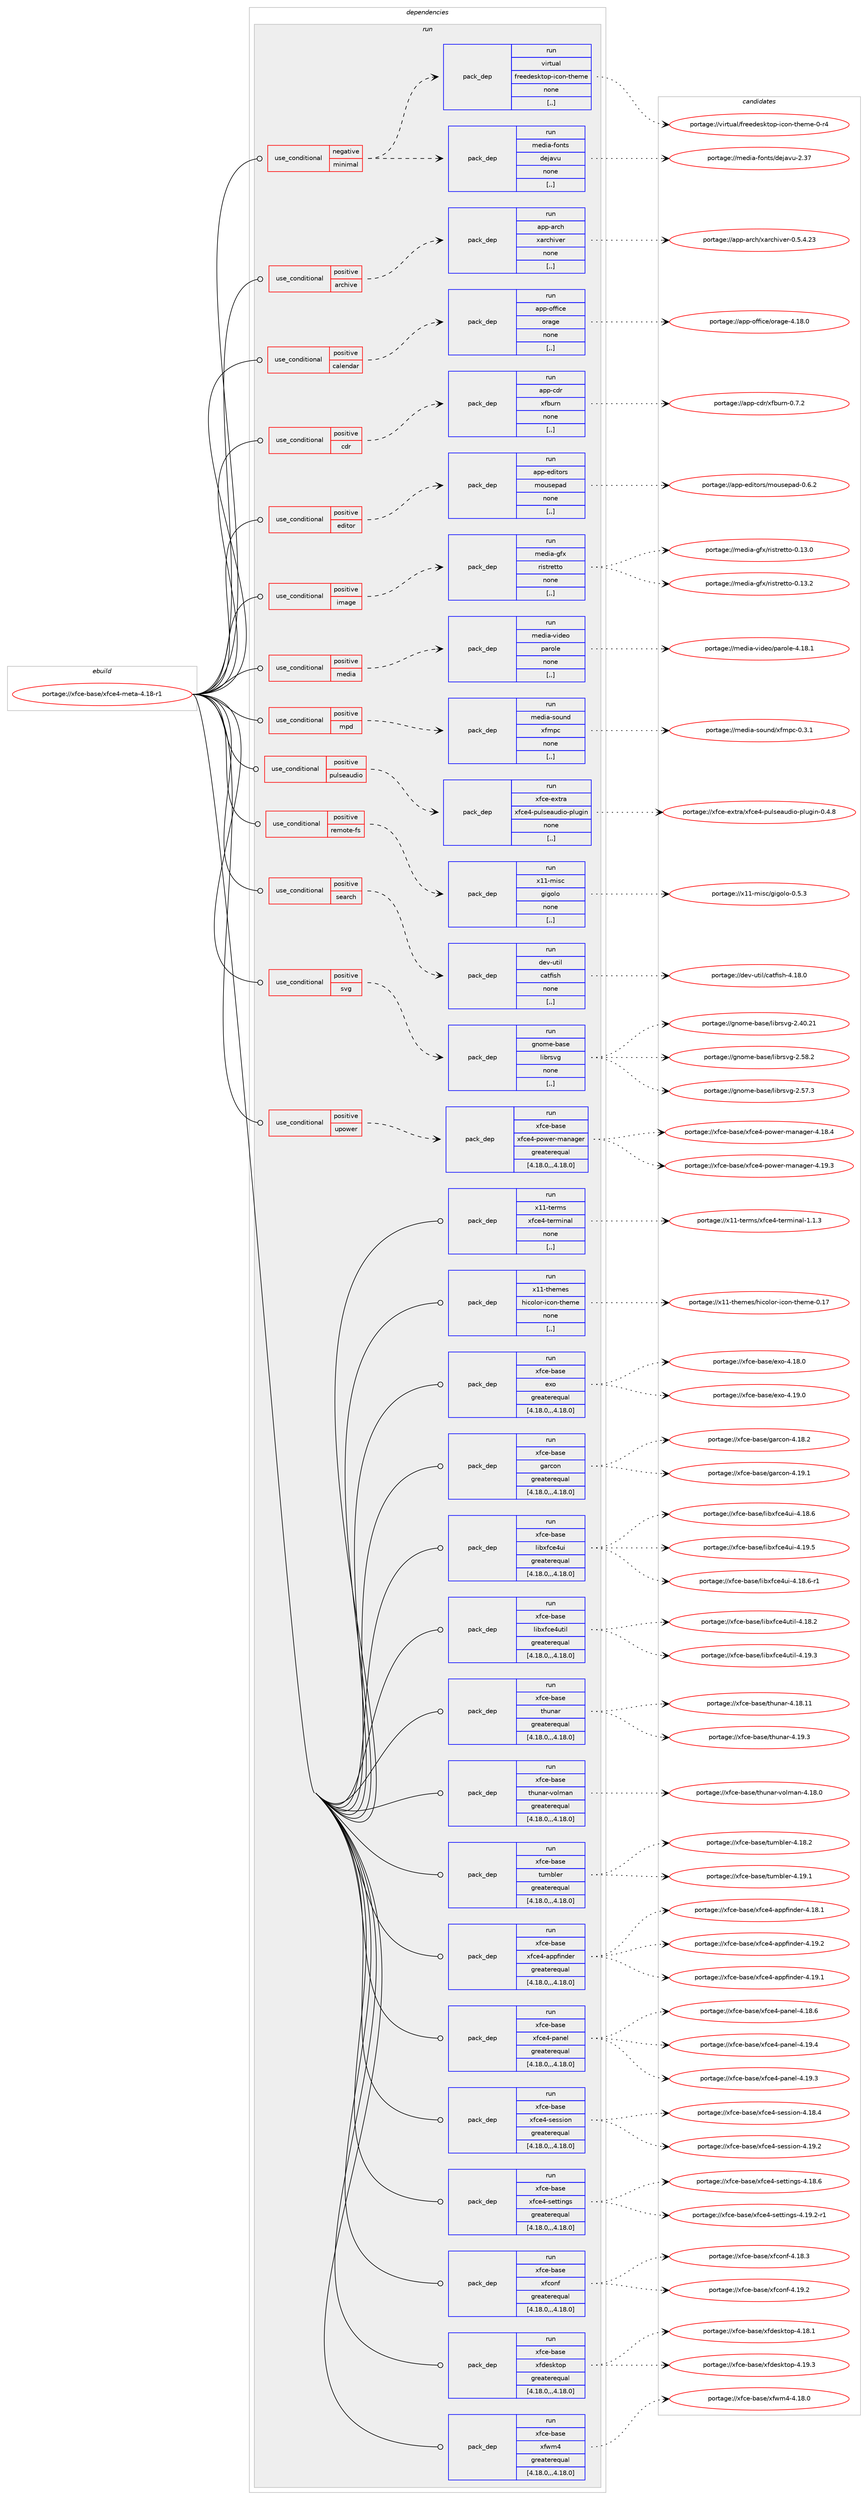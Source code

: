 digraph prolog {

# *************
# Graph options
# *************

newrank=true;
concentrate=true;
compound=true;
graph [rankdir=LR,fontname=Helvetica,fontsize=10,ranksep=1.5];#, ranksep=2.5, nodesep=0.2];
edge  [arrowhead=vee];
node  [fontname=Helvetica,fontsize=10];

# **********
# The ebuild
# **********

subgraph cluster_leftcol {
color=gray;
label=<<i>ebuild</i>>;
id [label="portage://xfce-base/xfce4-meta-4.18-r1", color=red, width=4, href="../xfce-base/xfce4-meta-4.18-r1.svg"];
}

# ****************
# The dependencies
# ****************

subgraph cluster_midcol {
color=gray;
label=<<i>dependencies</i>>;
subgraph cluster_compile {
fillcolor="#eeeeee";
style=filled;
label=<<i>compile</i>>;
}
subgraph cluster_compileandrun {
fillcolor="#eeeeee";
style=filled;
label=<<i>compile and run</i>>;
}
subgraph cluster_run {
fillcolor="#eeeeee";
style=filled;
label=<<i>run</i>>;
subgraph cond13000 {
dependency38056 [label=<<TABLE BORDER="0" CELLBORDER="1" CELLSPACING="0" CELLPADDING="4"><TR><TD ROWSPAN="3" CELLPADDING="10">use_conditional</TD></TR><TR><TD>negative</TD></TR><TR><TD>minimal</TD></TR></TABLE>>, shape=none, color=red];
subgraph pack24757 {
dependency38057 [label=<<TABLE BORDER="0" CELLBORDER="1" CELLSPACING="0" CELLPADDING="4" WIDTH="220"><TR><TD ROWSPAN="6" CELLPADDING="30">pack_dep</TD></TR><TR><TD WIDTH="110">run</TD></TR><TR><TD>media-fonts</TD></TR><TR><TD>dejavu</TD></TR><TR><TD>none</TD></TR><TR><TD>[,,]</TD></TR></TABLE>>, shape=none, color=blue];
}
dependency38056:e -> dependency38057:w [weight=20,style="dashed",arrowhead="vee"];
subgraph pack24758 {
dependency38058 [label=<<TABLE BORDER="0" CELLBORDER="1" CELLSPACING="0" CELLPADDING="4" WIDTH="220"><TR><TD ROWSPAN="6" CELLPADDING="30">pack_dep</TD></TR><TR><TD WIDTH="110">run</TD></TR><TR><TD>virtual</TD></TR><TR><TD>freedesktop-icon-theme</TD></TR><TR><TD>none</TD></TR><TR><TD>[,,]</TD></TR></TABLE>>, shape=none, color=blue];
}
dependency38056:e -> dependency38058:w [weight=20,style="dashed",arrowhead="vee"];
}
id:e -> dependency38056:w [weight=20,style="solid",arrowhead="odot"];
subgraph cond13001 {
dependency38059 [label=<<TABLE BORDER="0" CELLBORDER="1" CELLSPACING="0" CELLPADDING="4"><TR><TD ROWSPAN="3" CELLPADDING="10">use_conditional</TD></TR><TR><TD>positive</TD></TR><TR><TD>archive</TD></TR></TABLE>>, shape=none, color=red];
subgraph pack24759 {
dependency38060 [label=<<TABLE BORDER="0" CELLBORDER="1" CELLSPACING="0" CELLPADDING="4" WIDTH="220"><TR><TD ROWSPAN="6" CELLPADDING="30">pack_dep</TD></TR><TR><TD WIDTH="110">run</TD></TR><TR><TD>app-arch</TD></TR><TR><TD>xarchiver</TD></TR><TR><TD>none</TD></TR><TR><TD>[,,]</TD></TR></TABLE>>, shape=none, color=blue];
}
dependency38059:e -> dependency38060:w [weight=20,style="dashed",arrowhead="vee"];
}
id:e -> dependency38059:w [weight=20,style="solid",arrowhead="odot"];
subgraph cond13002 {
dependency38061 [label=<<TABLE BORDER="0" CELLBORDER="1" CELLSPACING="0" CELLPADDING="4"><TR><TD ROWSPAN="3" CELLPADDING="10">use_conditional</TD></TR><TR><TD>positive</TD></TR><TR><TD>calendar</TD></TR></TABLE>>, shape=none, color=red];
subgraph pack24760 {
dependency38062 [label=<<TABLE BORDER="0" CELLBORDER="1" CELLSPACING="0" CELLPADDING="4" WIDTH="220"><TR><TD ROWSPAN="6" CELLPADDING="30">pack_dep</TD></TR><TR><TD WIDTH="110">run</TD></TR><TR><TD>app-office</TD></TR><TR><TD>orage</TD></TR><TR><TD>none</TD></TR><TR><TD>[,,]</TD></TR></TABLE>>, shape=none, color=blue];
}
dependency38061:e -> dependency38062:w [weight=20,style="dashed",arrowhead="vee"];
}
id:e -> dependency38061:w [weight=20,style="solid",arrowhead="odot"];
subgraph cond13003 {
dependency38063 [label=<<TABLE BORDER="0" CELLBORDER="1" CELLSPACING="0" CELLPADDING="4"><TR><TD ROWSPAN="3" CELLPADDING="10">use_conditional</TD></TR><TR><TD>positive</TD></TR><TR><TD>cdr</TD></TR></TABLE>>, shape=none, color=red];
subgraph pack24761 {
dependency38064 [label=<<TABLE BORDER="0" CELLBORDER="1" CELLSPACING="0" CELLPADDING="4" WIDTH="220"><TR><TD ROWSPAN="6" CELLPADDING="30">pack_dep</TD></TR><TR><TD WIDTH="110">run</TD></TR><TR><TD>app-cdr</TD></TR><TR><TD>xfburn</TD></TR><TR><TD>none</TD></TR><TR><TD>[,,]</TD></TR></TABLE>>, shape=none, color=blue];
}
dependency38063:e -> dependency38064:w [weight=20,style="dashed",arrowhead="vee"];
}
id:e -> dependency38063:w [weight=20,style="solid",arrowhead="odot"];
subgraph cond13004 {
dependency38065 [label=<<TABLE BORDER="0" CELLBORDER="1" CELLSPACING="0" CELLPADDING="4"><TR><TD ROWSPAN="3" CELLPADDING="10">use_conditional</TD></TR><TR><TD>positive</TD></TR><TR><TD>editor</TD></TR></TABLE>>, shape=none, color=red];
subgraph pack24762 {
dependency38066 [label=<<TABLE BORDER="0" CELLBORDER="1" CELLSPACING="0" CELLPADDING="4" WIDTH="220"><TR><TD ROWSPAN="6" CELLPADDING="30">pack_dep</TD></TR><TR><TD WIDTH="110">run</TD></TR><TR><TD>app-editors</TD></TR><TR><TD>mousepad</TD></TR><TR><TD>none</TD></TR><TR><TD>[,,]</TD></TR></TABLE>>, shape=none, color=blue];
}
dependency38065:e -> dependency38066:w [weight=20,style="dashed",arrowhead="vee"];
}
id:e -> dependency38065:w [weight=20,style="solid",arrowhead="odot"];
subgraph cond13005 {
dependency38067 [label=<<TABLE BORDER="0" CELLBORDER="1" CELLSPACING="0" CELLPADDING="4"><TR><TD ROWSPAN="3" CELLPADDING="10">use_conditional</TD></TR><TR><TD>positive</TD></TR><TR><TD>image</TD></TR></TABLE>>, shape=none, color=red];
subgraph pack24763 {
dependency38068 [label=<<TABLE BORDER="0" CELLBORDER="1" CELLSPACING="0" CELLPADDING="4" WIDTH="220"><TR><TD ROWSPAN="6" CELLPADDING="30">pack_dep</TD></TR><TR><TD WIDTH="110">run</TD></TR><TR><TD>media-gfx</TD></TR><TR><TD>ristretto</TD></TR><TR><TD>none</TD></TR><TR><TD>[,,]</TD></TR></TABLE>>, shape=none, color=blue];
}
dependency38067:e -> dependency38068:w [weight=20,style="dashed",arrowhead="vee"];
}
id:e -> dependency38067:w [weight=20,style="solid",arrowhead="odot"];
subgraph cond13006 {
dependency38069 [label=<<TABLE BORDER="0" CELLBORDER="1" CELLSPACING="0" CELLPADDING="4"><TR><TD ROWSPAN="3" CELLPADDING="10">use_conditional</TD></TR><TR><TD>positive</TD></TR><TR><TD>media</TD></TR></TABLE>>, shape=none, color=red];
subgraph pack24764 {
dependency38070 [label=<<TABLE BORDER="0" CELLBORDER="1" CELLSPACING="0" CELLPADDING="4" WIDTH="220"><TR><TD ROWSPAN="6" CELLPADDING="30">pack_dep</TD></TR><TR><TD WIDTH="110">run</TD></TR><TR><TD>media-video</TD></TR><TR><TD>parole</TD></TR><TR><TD>none</TD></TR><TR><TD>[,,]</TD></TR></TABLE>>, shape=none, color=blue];
}
dependency38069:e -> dependency38070:w [weight=20,style="dashed",arrowhead="vee"];
}
id:e -> dependency38069:w [weight=20,style="solid",arrowhead="odot"];
subgraph cond13007 {
dependency38071 [label=<<TABLE BORDER="0" CELLBORDER="1" CELLSPACING="0" CELLPADDING="4"><TR><TD ROWSPAN="3" CELLPADDING="10">use_conditional</TD></TR><TR><TD>positive</TD></TR><TR><TD>mpd</TD></TR></TABLE>>, shape=none, color=red];
subgraph pack24765 {
dependency38072 [label=<<TABLE BORDER="0" CELLBORDER="1" CELLSPACING="0" CELLPADDING="4" WIDTH="220"><TR><TD ROWSPAN="6" CELLPADDING="30">pack_dep</TD></TR><TR><TD WIDTH="110">run</TD></TR><TR><TD>media-sound</TD></TR><TR><TD>xfmpc</TD></TR><TR><TD>none</TD></TR><TR><TD>[,,]</TD></TR></TABLE>>, shape=none, color=blue];
}
dependency38071:e -> dependency38072:w [weight=20,style="dashed",arrowhead="vee"];
}
id:e -> dependency38071:w [weight=20,style="solid",arrowhead="odot"];
subgraph cond13008 {
dependency38073 [label=<<TABLE BORDER="0" CELLBORDER="1" CELLSPACING="0" CELLPADDING="4"><TR><TD ROWSPAN="3" CELLPADDING="10">use_conditional</TD></TR><TR><TD>positive</TD></TR><TR><TD>pulseaudio</TD></TR></TABLE>>, shape=none, color=red];
subgraph pack24766 {
dependency38074 [label=<<TABLE BORDER="0" CELLBORDER="1" CELLSPACING="0" CELLPADDING="4" WIDTH="220"><TR><TD ROWSPAN="6" CELLPADDING="30">pack_dep</TD></TR><TR><TD WIDTH="110">run</TD></TR><TR><TD>xfce-extra</TD></TR><TR><TD>xfce4-pulseaudio-plugin</TD></TR><TR><TD>none</TD></TR><TR><TD>[,,]</TD></TR></TABLE>>, shape=none, color=blue];
}
dependency38073:e -> dependency38074:w [weight=20,style="dashed",arrowhead="vee"];
}
id:e -> dependency38073:w [weight=20,style="solid",arrowhead="odot"];
subgraph cond13009 {
dependency38075 [label=<<TABLE BORDER="0" CELLBORDER="1" CELLSPACING="0" CELLPADDING="4"><TR><TD ROWSPAN="3" CELLPADDING="10">use_conditional</TD></TR><TR><TD>positive</TD></TR><TR><TD>remote-fs</TD></TR></TABLE>>, shape=none, color=red];
subgraph pack24767 {
dependency38076 [label=<<TABLE BORDER="0" CELLBORDER="1" CELLSPACING="0" CELLPADDING="4" WIDTH="220"><TR><TD ROWSPAN="6" CELLPADDING="30">pack_dep</TD></TR><TR><TD WIDTH="110">run</TD></TR><TR><TD>x11-misc</TD></TR><TR><TD>gigolo</TD></TR><TR><TD>none</TD></TR><TR><TD>[,,]</TD></TR></TABLE>>, shape=none, color=blue];
}
dependency38075:e -> dependency38076:w [weight=20,style="dashed",arrowhead="vee"];
}
id:e -> dependency38075:w [weight=20,style="solid",arrowhead="odot"];
subgraph cond13010 {
dependency38077 [label=<<TABLE BORDER="0" CELLBORDER="1" CELLSPACING="0" CELLPADDING="4"><TR><TD ROWSPAN="3" CELLPADDING="10">use_conditional</TD></TR><TR><TD>positive</TD></TR><TR><TD>search</TD></TR></TABLE>>, shape=none, color=red];
subgraph pack24768 {
dependency38078 [label=<<TABLE BORDER="0" CELLBORDER="1" CELLSPACING="0" CELLPADDING="4" WIDTH="220"><TR><TD ROWSPAN="6" CELLPADDING="30">pack_dep</TD></TR><TR><TD WIDTH="110">run</TD></TR><TR><TD>dev-util</TD></TR><TR><TD>catfish</TD></TR><TR><TD>none</TD></TR><TR><TD>[,,]</TD></TR></TABLE>>, shape=none, color=blue];
}
dependency38077:e -> dependency38078:w [weight=20,style="dashed",arrowhead="vee"];
}
id:e -> dependency38077:w [weight=20,style="solid",arrowhead="odot"];
subgraph cond13011 {
dependency38079 [label=<<TABLE BORDER="0" CELLBORDER="1" CELLSPACING="0" CELLPADDING="4"><TR><TD ROWSPAN="3" CELLPADDING="10">use_conditional</TD></TR><TR><TD>positive</TD></TR><TR><TD>svg</TD></TR></TABLE>>, shape=none, color=red];
subgraph pack24769 {
dependency38080 [label=<<TABLE BORDER="0" CELLBORDER="1" CELLSPACING="0" CELLPADDING="4" WIDTH="220"><TR><TD ROWSPAN="6" CELLPADDING="30">pack_dep</TD></TR><TR><TD WIDTH="110">run</TD></TR><TR><TD>gnome-base</TD></TR><TR><TD>librsvg</TD></TR><TR><TD>none</TD></TR><TR><TD>[,,]</TD></TR></TABLE>>, shape=none, color=blue];
}
dependency38079:e -> dependency38080:w [weight=20,style="dashed",arrowhead="vee"];
}
id:e -> dependency38079:w [weight=20,style="solid",arrowhead="odot"];
subgraph cond13012 {
dependency38081 [label=<<TABLE BORDER="0" CELLBORDER="1" CELLSPACING="0" CELLPADDING="4"><TR><TD ROWSPAN="3" CELLPADDING="10">use_conditional</TD></TR><TR><TD>positive</TD></TR><TR><TD>upower</TD></TR></TABLE>>, shape=none, color=red];
subgraph pack24770 {
dependency38082 [label=<<TABLE BORDER="0" CELLBORDER="1" CELLSPACING="0" CELLPADDING="4" WIDTH="220"><TR><TD ROWSPAN="6" CELLPADDING="30">pack_dep</TD></TR><TR><TD WIDTH="110">run</TD></TR><TR><TD>xfce-base</TD></TR><TR><TD>xfce4-power-manager</TD></TR><TR><TD>greaterequal</TD></TR><TR><TD>[4.18.0,,,4.18.0]</TD></TR></TABLE>>, shape=none, color=blue];
}
dependency38081:e -> dependency38082:w [weight=20,style="dashed",arrowhead="vee"];
}
id:e -> dependency38081:w [weight=20,style="solid",arrowhead="odot"];
subgraph pack24771 {
dependency38083 [label=<<TABLE BORDER="0" CELLBORDER="1" CELLSPACING="0" CELLPADDING="4" WIDTH="220"><TR><TD ROWSPAN="6" CELLPADDING="30">pack_dep</TD></TR><TR><TD WIDTH="110">run</TD></TR><TR><TD>x11-terms</TD></TR><TR><TD>xfce4-terminal</TD></TR><TR><TD>none</TD></TR><TR><TD>[,,]</TD></TR></TABLE>>, shape=none, color=blue];
}
id:e -> dependency38083:w [weight=20,style="solid",arrowhead="odot"];
subgraph pack24772 {
dependency38084 [label=<<TABLE BORDER="0" CELLBORDER="1" CELLSPACING="0" CELLPADDING="4" WIDTH="220"><TR><TD ROWSPAN="6" CELLPADDING="30">pack_dep</TD></TR><TR><TD WIDTH="110">run</TD></TR><TR><TD>x11-themes</TD></TR><TR><TD>hicolor-icon-theme</TD></TR><TR><TD>none</TD></TR><TR><TD>[,,]</TD></TR></TABLE>>, shape=none, color=blue];
}
id:e -> dependency38084:w [weight=20,style="solid",arrowhead="odot"];
subgraph pack24773 {
dependency38085 [label=<<TABLE BORDER="0" CELLBORDER="1" CELLSPACING="0" CELLPADDING="4" WIDTH="220"><TR><TD ROWSPAN="6" CELLPADDING="30">pack_dep</TD></TR><TR><TD WIDTH="110">run</TD></TR><TR><TD>xfce-base</TD></TR><TR><TD>exo</TD></TR><TR><TD>greaterequal</TD></TR><TR><TD>[4.18.0,,,4.18.0]</TD></TR></TABLE>>, shape=none, color=blue];
}
id:e -> dependency38085:w [weight=20,style="solid",arrowhead="odot"];
subgraph pack24774 {
dependency38086 [label=<<TABLE BORDER="0" CELLBORDER="1" CELLSPACING="0" CELLPADDING="4" WIDTH="220"><TR><TD ROWSPAN="6" CELLPADDING="30">pack_dep</TD></TR><TR><TD WIDTH="110">run</TD></TR><TR><TD>xfce-base</TD></TR><TR><TD>garcon</TD></TR><TR><TD>greaterequal</TD></TR><TR><TD>[4.18.0,,,4.18.0]</TD></TR></TABLE>>, shape=none, color=blue];
}
id:e -> dependency38086:w [weight=20,style="solid",arrowhead="odot"];
subgraph pack24775 {
dependency38087 [label=<<TABLE BORDER="0" CELLBORDER="1" CELLSPACING="0" CELLPADDING="4" WIDTH="220"><TR><TD ROWSPAN="6" CELLPADDING="30">pack_dep</TD></TR><TR><TD WIDTH="110">run</TD></TR><TR><TD>xfce-base</TD></TR><TR><TD>libxfce4ui</TD></TR><TR><TD>greaterequal</TD></TR><TR><TD>[4.18.0,,,4.18.0]</TD></TR></TABLE>>, shape=none, color=blue];
}
id:e -> dependency38087:w [weight=20,style="solid",arrowhead="odot"];
subgraph pack24776 {
dependency38088 [label=<<TABLE BORDER="0" CELLBORDER="1" CELLSPACING="0" CELLPADDING="4" WIDTH="220"><TR><TD ROWSPAN="6" CELLPADDING="30">pack_dep</TD></TR><TR><TD WIDTH="110">run</TD></TR><TR><TD>xfce-base</TD></TR><TR><TD>libxfce4util</TD></TR><TR><TD>greaterequal</TD></TR><TR><TD>[4.18.0,,,4.18.0]</TD></TR></TABLE>>, shape=none, color=blue];
}
id:e -> dependency38088:w [weight=20,style="solid",arrowhead="odot"];
subgraph pack24777 {
dependency38089 [label=<<TABLE BORDER="0" CELLBORDER="1" CELLSPACING="0" CELLPADDING="4" WIDTH="220"><TR><TD ROWSPAN="6" CELLPADDING="30">pack_dep</TD></TR><TR><TD WIDTH="110">run</TD></TR><TR><TD>xfce-base</TD></TR><TR><TD>thunar</TD></TR><TR><TD>greaterequal</TD></TR><TR><TD>[4.18.0,,,4.18.0]</TD></TR></TABLE>>, shape=none, color=blue];
}
id:e -> dependency38089:w [weight=20,style="solid",arrowhead="odot"];
subgraph pack24778 {
dependency38090 [label=<<TABLE BORDER="0" CELLBORDER="1" CELLSPACING="0" CELLPADDING="4" WIDTH="220"><TR><TD ROWSPAN="6" CELLPADDING="30">pack_dep</TD></TR><TR><TD WIDTH="110">run</TD></TR><TR><TD>xfce-base</TD></TR><TR><TD>thunar-volman</TD></TR><TR><TD>greaterequal</TD></TR><TR><TD>[4.18.0,,,4.18.0]</TD></TR></TABLE>>, shape=none, color=blue];
}
id:e -> dependency38090:w [weight=20,style="solid",arrowhead="odot"];
subgraph pack24779 {
dependency38091 [label=<<TABLE BORDER="0" CELLBORDER="1" CELLSPACING="0" CELLPADDING="4" WIDTH="220"><TR><TD ROWSPAN="6" CELLPADDING="30">pack_dep</TD></TR><TR><TD WIDTH="110">run</TD></TR><TR><TD>xfce-base</TD></TR><TR><TD>tumbler</TD></TR><TR><TD>greaterequal</TD></TR><TR><TD>[4.18.0,,,4.18.0]</TD></TR></TABLE>>, shape=none, color=blue];
}
id:e -> dependency38091:w [weight=20,style="solid",arrowhead="odot"];
subgraph pack24780 {
dependency38092 [label=<<TABLE BORDER="0" CELLBORDER="1" CELLSPACING="0" CELLPADDING="4" WIDTH="220"><TR><TD ROWSPAN="6" CELLPADDING="30">pack_dep</TD></TR><TR><TD WIDTH="110">run</TD></TR><TR><TD>xfce-base</TD></TR><TR><TD>xfce4-appfinder</TD></TR><TR><TD>greaterequal</TD></TR><TR><TD>[4.18.0,,,4.18.0]</TD></TR></TABLE>>, shape=none, color=blue];
}
id:e -> dependency38092:w [weight=20,style="solid",arrowhead="odot"];
subgraph pack24781 {
dependency38093 [label=<<TABLE BORDER="0" CELLBORDER="1" CELLSPACING="0" CELLPADDING="4" WIDTH="220"><TR><TD ROWSPAN="6" CELLPADDING="30">pack_dep</TD></TR><TR><TD WIDTH="110">run</TD></TR><TR><TD>xfce-base</TD></TR><TR><TD>xfce4-panel</TD></TR><TR><TD>greaterequal</TD></TR><TR><TD>[4.18.0,,,4.18.0]</TD></TR></TABLE>>, shape=none, color=blue];
}
id:e -> dependency38093:w [weight=20,style="solid",arrowhead="odot"];
subgraph pack24782 {
dependency38094 [label=<<TABLE BORDER="0" CELLBORDER="1" CELLSPACING="0" CELLPADDING="4" WIDTH="220"><TR><TD ROWSPAN="6" CELLPADDING="30">pack_dep</TD></TR><TR><TD WIDTH="110">run</TD></TR><TR><TD>xfce-base</TD></TR><TR><TD>xfce4-session</TD></TR><TR><TD>greaterequal</TD></TR><TR><TD>[4.18.0,,,4.18.0]</TD></TR></TABLE>>, shape=none, color=blue];
}
id:e -> dependency38094:w [weight=20,style="solid",arrowhead="odot"];
subgraph pack24783 {
dependency38095 [label=<<TABLE BORDER="0" CELLBORDER="1" CELLSPACING="0" CELLPADDING="4" WIDTH="220"><TR><TD ROWSPAN="6" CELLPADDING="30">pack_dep</TD></TR><TR><TD WIDTH="110">run</TD></TR><TR><TD>xfce-base</TD></TR><TR><TD>xfce4-settings</TD></TR><TR><TD>greaterequal</TD></TR><TR><TD>[4.18.0,,,4.18.0]</TD></TR></TABLE>>, shape=none, color=blue];
}
id:e -> dependency38095:w [weight=20,style="solid",arrowhead="odot"];
subgraph pack24784 {
dependency38096 [label=<<TABLE BORDER="0" CELLBORDER="1" CELLSPACING="0" CELLPADDING="4" WIDTH="220"><TR><TD ROWSPAN="6" CELLPADDING="30">pack_dep</TD></TR><TR><TD WIDTH="110">run</TD></TR><TR><TD>xfce-base</TD></TR><TR><TD>xfconf</TD></TR><TR><TD>greaterequal</TD></TR><TR><TD>[4.18.0,,,4.18.0]</TD></TR></TABLE>>, shape=none, color=blue];
}
id:e -> dependency38096:w [weight=20,style="solid",arrowhead="odot"];
subgraph pack24785 {
dependency38097 [label=<<TABLE BORDER="0" CELLBORDER="1" CELLSPACING="0" CELLPADDING="4" WIDTH="220"><TR><TD ROWSPAN="6" CELLPADDING="30">pack_dep</TD></TR><TR><TD WIDTH="110">run</TD></TR><TR><TD>xfce-base</TD></TR><TR><TD>xfdesktop</TD></TR><TR><TD>greaterequal</TD></TR><TR><TD>[4.18.0,,,4.18.0]</TD></TR></TABLE>>, shape=none, color=blue];
}
id:e -> dependency38097:w [weight=20,style="solid",arrowhead="odot"];
subgraph pack24786 {
dependency38098 [label=<<TABLE BORDER="0" CELLBORDER="1" CELLSPACING="0" CELLPADDING="4" WIDTH="220"><TR><TD ROWSPAN="6" CELLPADDING="30">pack_dep</TD></TR><TR><TD WIDTH="110">run</TD></TR><TR><TD>xfce-base</TD></TR><TR><TD>xfwm4</TD></TR><TR><TD>greaterequal</TD></TR><TR><TD>[4.18.0,,,4.18.0]</TD></TR></TABLE>>, shape=none, color=blue];
}
id:e -> dependency38098:w [weight=20,style="solid",arrowhead="odot"];
}
}

# **************
# The candidates
# **************

subgraph cluster_choices {
rank=same;
color=gray;
label=<<i>candidates</i>>;

subgraph choice24757 {
color=black;
nodesep=1;
choice109101100105974510211111011611547100101106971181174550465155 [label="portage://media-fonts/dejavu-2.37", color=red, width=4,href="../media-fonts/dejavu-2.37.svg"];
dependency38057:e -> choice109101100105974510211111011611547100101106971181174550465155:w [style=dotted,weight="100"];
}
subgraph choice24758 {
color=black;
nodesep=1;
choice118105114116117971084710211410110110010111510711611111245105991111104511610410110910145484511452 [label="portage://virtual/freedesktop-icon-theme-0-r4", color=red, width=4,href="../virtual/freedesktop-icon-theme-0-r4.svg"];
dependency38058:e -> choice118105114116117971084710211410110110010111510711611111245105991111104511610410110910145484511452:w [style=dotted,weight="100"];
}
subgraph choice24759 {
color=black;
nodesep=1;
choice97112112459711499104471209711499104105118101114454846534652465051 [label="portage://app-arch/xarchiver-0.5.4.23", color=red, width=4,href="../app-arch/xarchiver-0.5.4.23.svg"];
dependency38060:e -> choice97112112459711499104471209711499104105118101114454846534652465051:w [style=dotted,weight="100"];
}
subgraph choice24760 {
color=black;
nodesep=1;
choice971121124511110210210599101471111149710310145524649564648 [label="portage://app-office/orage-4.18.0", color=red, width=4,href="../app-office/orage-4.18.0.svg"];
dependency38062:e -> choice971121124511110210210599101471111149710310145524649564648:w [style=dotted,weight="100"];
}
subgraph choice24761 {
color=black;
nodesep=1;
choice9711211245991001144712010298117114110454846554650 [label="portage://app-cdr/xfburn-0.7.2", color=red, width=4,href="../app-cdr/xfburn-0.7.2.svg"];
dependency38064:e -> choice9711211245991001144712010298117114110454846554650:w [style=dotted,weight="100"];
}
subgraph choice24762 {
color=black;
nodesep=1;
choice97112112451011001051161111141154710911111711510111297100454846544650 [label="portage://app-editors/mousepad-0.6.2", color=red, width=4,href="../app-editors/mousepad-0.6.2.svg"];
dependency38066:e -> choice97112112451011001051161111141154710911111711510111297100454846544650:w [style=dotted,weight="100"];
}
subgraph choice24763 {
color=black;
nodesep=1;
choice10910110010597451031021204711410511511611410111611611145484649514650 [label="portage://media-gfx/ristretto-0.13.2", color=red, width=4,href="../media-gfx/ristretto-0.13.2.svg"];
choice10910110010597451031021204711410511511611410111611611145484649514648 [label="portage://media-gfx/ristretto-0.13.0", color=red, width=4,href="../media-gfx/ristretto-0.13.0.svg"];
dependency38068:e -> choice10910110010597451031021204711410511511611410111611611145484649514650:w [style=dotted,weight="100"];
dependency38068:e -> choice10910110010597451031021204711410511511611410111611611145484649514648:w [style=dotted,weight="100"];
}
subgraph choice24764 {
color=black;
nodesep=1;
choice1091011001059745118105100101111471129711411110810145524649564649 [label="portage://media-video/parole-4.18.1", color=red, width=4,href="../media-video/parole-4.18.1.svg"];
dependency38070:e -> choice1091011001059745118105100101111471129711411110810145524649564649:w [style=dotted,weight="100"];
}
subgraph choice24765 {
color=black;
nodesep=1;
choice10910110010597451151111171101004712010210911299454846514649 [label="portage://media-sound/xfmpc-0.3.1", color=red, width=4,href="../media-sound/xfmpc-0.3.1.svg"];
dependency38072:e -> choice10910110010597451151111171101004712010210911299454846514649:w [style=dotted,weight="100"];
}
subgraph choice24766 {
color=black;
nodesep=1;
choice120102991014510112011611497471201029910152451121171081151019711710010511145112108117103105110454846524656 [label="portage://xfce-extra/xfce4-pulseaudio-plugin-0.4.8", color=red, width=4,href="../xfce-extra/xfce4-pulseaudio-plugin-0.4.8.svg"];
dependency38074:e -> choice120102991014510112011611497471201029910152451121171081151019711710010511145112108117103105110454846524656:w [style=dotted,weight="100"];
}
subgraph choice24767 {
color=black;
nodesep=1;
choice1204949451091051159947103105103111108111454846534651 [label="portage://x11-misc/gigolo-0.5.3", color=red, width=4,href="../x11-misc/gigolo-0.5.3.svg"];
dependency38076:e -> choice1204949451091051159947103105103111108111454846534651:w [style=dotted,weight="100"];
}
subgraph choice24768 {
color=black;
nodesep=1;
choice1001011184511711610510847999711610210511510445524649564648 [label="portage://dev-util/catfish-4.18.0", color=red, width=4,href="../dev-util/catfish-4.18.0.svg"];
dependency38078:e -> choice1001011184511711610510847999711610210511510445524649564648:w [style=dotted,weight="100"];
}
subgraph choice24769 {
color=black;
nodesep=1;
choice103110111109101459897115101471081059811411511810345504653564650 [label="portage://gnome-base/librsvg-2.58.2", color=red, width=4,href="../gnome-base/librsvg-2.58.2.svg"];
choice103110111109101459897115101471081059811411511810345504653554651 [label="portage://gnome-base/librsvg-2.57.3", color=red, width=4,href="../gnome-base/librsvg-2.57.3.svg"];
choice10311011110910145989711510147108105981141151181034550465248465049 [label="portage://gnome-base/librsvg-2.40.21", color=red, width=4,href="../gnome-base/librsvg-2.40.21.svg"];
dependency38080:e -> choice103110111109101459897115101471081059811411511810345504653564650:w [style=dotted,weight="100"];
dependency38080:e -> choice103110111109101459897115101471081059811411511810345504653554651:w [style=dotted,weight="100"];
dependency38080:e -> choice10311011110910145989711510147108105981141151181034550465248465049:w [style=dotted,weight="100"];
}
subgraph choice24770 {
color=black;
nodesep=1;
choice120102991014598971151014712010299101524511211111910111445109971109710310111445524649574651 [label="portage://xfce-base/xfce4-power-manager-4.19.3", color=red, width=4,href="../xfce-base/xfce4-power-manager-4.19.3.svg"];
choice120102991014598971151014712010299101524511211111910111445109971109710310111445524649564652 [label="portage://xfce-base/xfce4-power-manager-4.18.4", color=red, width=4,href="../xfce-base/xfce4-power-manager-4.18.4.svg"];
dependency38082:e -> choice120102991014598971151014712010299101524511211111910111445109971109710310111445524649574651:w [style=dotted,weight="100"];
dependency38082:e -> choice120102991014598971151014712010299101524511211111910111445109971109710310111445524649564652:w [style=dotted,weight="100"];
}
subgraph choice24771 {
color=black;
nodesep=1;
choice1204949451161011141091154712010299101524511610111410910511097108454946494651 [label="portage://x11-terms/xfce4-terminal-1.1.3", color=red, width=4,href="../x11-terms/xfce4-terminal-1.1.3.svg"];
dependency38083:e -> choice1204949451161011141091154712010299101524511610111410910511097108454946494651:w [style=dotted,weight="100"];
}
subgraph choice24772 {
color=black;
nodesep=1;
choice12049494511610410110910111547104105991111081111144510599111110451161041011091014548464955 [label="portage://x11-themes/hicolor-icon-theme-0.17", color=red, width=4,href="../x11-themes/hicolor-icon-theme-0.17.svg"];
dependency38084:e -> choice12049494511610410110910111547104105991111081111144510599111110451161041011091014548464955:w [style=dotted,weight="100"];
}
subgraph choice24773 {
color=black;
nodesep=1;
choice120102991014598971151014710112011145524649574648 [label="portage://xfce-base/exo-4.19.0", color=red, width=4,href="../xfce-base/exo-4.19.0.svg"];
choice120102991014598971151014710112011145524649564648 [label="portage://xfce-base/exo-4.18.0", color=red, width=4,href="../xfce-base/exo-4.18.0.svg"];
dependency38085:e -> choice120102991014598971151014710112011145524649574648:w [style=dotted,weight="100"];
dependency38085:e -> choice120102991014598971151014710112011145524649564648:w [style=dotted,weight="100"];
}
subgraph choice24774 {
color=black;
nodesep=1;
choice1201029910145989711510147103971149911111045524649574649 [label="portage://xfce-base/garcon-4.19.1", color=red, width=4,href="../xfce-base/garcon-4.19.1.svg"];
choice1201029910145989711510147103971149911111045524649564650 [label="portage://xfce-base/garcon-4.18.2", color=red, width=4,href="../xfce-base/garcon-4.18.2.svg"];
dependency38086:e -> choice1201029910145989711510147103971149911111045524649574649:w [style=dotted,weight="100"];
dependency38086:e -> choice1201029910145989711510147103971149911111045524649564650:w [style=dotted,weight="100"];
}
subgraph choice24775 {
color=black;
nodesep=1;
choice120102991014598971151014710810598120102991015211710545524649574653 [label="portage://xfce-base/libxfce4ui-4.19.5", color=red, width=4,href="../xfce-base/libxfce4ui-4.19.5.svg"];
choice1201029910145989711510147108105981201029910152117105455246495646544511449 [label="portage://xfce-base/libxfce4ui-4.18.6-r1", color=red, width=4,href="../xfce-base/libxfce4ui-4.18.6-r1.svg"];
choice120102991014598971151014710810598120102991015211710545524649564654 [label="portage://xfce-base/libxfce4ui-4.18.6", color=red, width=4,href="../xfce-base/libxfce4ui-4.18.6.svg"];
dependency38087:e -> choice120102991014598971151014710810598120102991015211710545524649574653:w [style=dotted,weight="100"];
dependency38087:e -> choice1201029910145989711510147108105981201029910152117105455246495646544511449:w [style=dotted,weight="100"];
dependency38087:e -> choice120102991014598971151014710810598120102991015211710545524649564654:w [style=dotted,weight="100"];
}
subgraph choice24776 {
color=black;
nodesep=1;
choice120102991014598971151014710810598120102991015211711610510845524649574651 [label="portage://xfce-base/libxfce4util-4.19.3", color=red, width=4,href="../xfce-base/libxfce4util-4.19.3.svg"];
choice120102991014598971151014710810598120102991015211711610510845524649564650 [label="portage://xfce-base/libxfce4util-4.18.2", color=red, width=4,href="../xfce-base/libxfce4util-4.18.2.svg"];
dependency38088:e -> choice120102991014598971151014710810598120102991015211711610510845524649574651:w [style=dotted,weight="100"];
dependency38088:e -> choice120102991014598971151014710810598120102991015211711610510845524649564650:w [style=dotted,weight="100"];
}
subgraph choice24777 {
color=black;
nodesep=1;
choice12010299101459897115101471161041171109711445524649574651 [label="portage://xfce-base/thunar-4.19.3", color=red, width=4,href="../xfce-base/thunar-4.19.3.svg"];
choice1201029910145989711510147116104117110971144552464956464949 [label="portage://xfce-base/thunar-4.18.11", color=red, width=4,href="../xfce-base/thunar-4.18.11.svg"];
dependency38089:e -> choice12010299101459897115101471161041171109711445524649574651:w [style=dotted,weight="100"];
dependency38089:e -> choice1201029910145989711510147116104117110971144552464956464949:w [style=dotted,weight="100"];
}
subgraph choice24778 {
color=black;
nodesep=1;
choice120102991014598971151014711610411711097114451181111081099711045524649564648 [label="portage://xfce-base/thunar-volman-4.18.0", color=red, width=4,href="../xfce-base/thunar-volman-4.18.0.svg"];
dependency38090:e -> choice120102991014598971151014711610411711097114451181111081099711045524649564648:w [style=dotted,weight="100"];
}
subgraph choice24779 {
color=black;
nodesep=1;
choice12010299101459897115101471161171099810810111445524649574649 [label="portage://xfce-base/tumbler-4.19.1", color=red, width=4,href="../xfce-base/tumbler-4.19.1.svg"];
choice12010299101459897115101471161171099810810111445524649564650 [label="portage://xfce-base/tumbler-4.18.2", color=red, width=4,href="../xfce-base/tumbler-4.18.2.svg"];
dependency38091:e -> choice12010299101459897115101471161171099810810111445524649574649:w [style=dotted,weight="100"];
dependency38091:e -> choice12010299101459897115101471161171099810810111445524649564650:w [style=dotted,weight="100"];
}
subgraph choice24780 {
color=black;
nodesep=1;
choice12010299101459897115101471201029910152459711211210210511010010111445524649574650 [label="portage://xfce-base/xfce4-appfinder-4.19.2", color=red, width=4,href="../xfce-base/xfce4-appfinder-4.19.2.svg"];
choice12010299101459897115101471201029910152459711211210210511010010111445524649574649 [label="portage://xfce-base/xfce4-appfinder-4.19.1", color=red, width=4,href="../xfce-base/xfce4-appfinder-4.19.1.svg"];
choice12010299101459897115101471201029910152459711211210210511010010111445524649564649 [label="portage://xfce-base/xfce4-appfinder-4.18.1", color=red, width=4,href="../xfce-base/xfce4-appfinder-4.18.1.svg"];
dependency38092:e -> choice12010299101459897115101471201029910152459711211210210511010010111445524649574650:w [style=dotted,weight="100"];
dependency38092:e -> choice12010299101459897115101471201029910152459711211210210511010010111445524649574649:w [style=dotted,weight="100"];
dependency38092:e -> choice12010299101459897115101471201029910152459711211210210511010010111445524649564649:w [style=dotted,weight="100"];
}
subgraph choice24781 {
color=black;
nodesep=1;
choice12010299101459897115101471201029910152451129711010110845524649574652 [label="portage://xfce-base/xfce4-panel-4.19.4", color=red, width=4,href="../xfce-base/xfce4-panel-4.19.4.svg"];
choice12010299101459897115101471201029910152451129711010110845524649574651 [label="portage://xfce-base/xfce4-panel-4.19.3", color=red, width=4,href="../xfce-base/xfce4-panel-4.19.3.svg"];
choice12010299101459897115101471201029910152451129711010110845524649564654 [label="portage://xfce-base/xfce4-panel-4.18.6", color=red, width=4,href="../xfce-base/xfce4-panel-4.18.6.svg"];
dependency38093:e -> choice12010299101459897115101471201029910152451129711010110845524649574652:w [style=dotted,weight="100"];
dependency38093:e -> choice12010299101459897115101471201029910152451129711010110845524649574651:w [style=dotted,weight="100"];
dependency38093:e -> choice12010299101459897115101471201029910152451129711010110845524649564654:w [style=dotted,weight="100"];
}
subgraph choice24782 {
color=black;
nodesep=1;
choice120102991014598971151014712010299101524511510111511510511111045524649574650 [label="portage://xfce-base/xfce4-session-4.19.2", color=red, width=4,href="../xfce-base/xfce4-session-4.19.2.svg"];
choice120102991014598971151014712010299101524511510111511510511111045524649564652 [label="portage://xfce-base/xfce4-session-4.18.4", color=red, width=4,href="../xfce-base/xfce4-session-4.18.4.svg"];
dependency38094:e -> choice120102991014598971151014712010299101524511510111511510511111045524649574650:w [style=dotted,weight="100"];
dependency38094:e -> choice120102991014598971151014712010299101524511510111511510511111045524649564652:w [style=dotted,weight="100"];
}
subgraph choice24783 {
color=black;
nodesep=1;
choice1201029910145989711510147120102991015245115101116116105110103115455246495746504511449 [label="portage://xfce-base/xfce4-settings-4.19.2-r1", color=red, width=4,href="../xfce-base/xfce4-settings-4.19.2-r1.svg"];
choice120102991014598971151014712010299101524511510111611610511010311545524649564654 [label="portage://xfce-base/xfce4-settings-4.18.6", color=red, width=4,href="../xfce-base/xfce4-settings-4.18.6.svg"];
dependency38095:e -> choice1201029910145989711510147120102991015245115101116116105110103115455246495746504511449:w [style=dotted,weight="100"];
dependency38095:e -> choice120102991014598971151014712010299101524511510111611610511010311545524649564654:w [style=dotted,weight="100"];
}
subgraph choice24784 {
color=black;
nodesep=1;
choice12010299101459897115101471201029911111010245524649574650 [label="portage://xfce-base/xfconf-4.19.2", color=red, width=4,href="../xfce-base/xfconf-4.19.2.svg"];
choice12010299101459897115101471201029911111010245524649564651 [label="portage://xfce-base/xfconf-4.18.3", color=red, width=4,href="../xfce-base/xfconf-4.18.3.svg"];
dependency38096:e -> choice12010299101459897115101471201029911111010245524649574650:w [style=dotted,weight="100"];
dependency38096:e -> choice12010299101459897115101471201029911111010245524649564651:w [style=dotted,weight="100"];
}
subgraph choice24785 {
color=black;
nodesep=1;
choice120102991014598971151014712010210010111510711611111245524649574651 [label="portage://xfce-base/xfdesktop-4.19.3", color=red, width=4,href="../xfce-base/xfdesktop-4.19.3.svg"];
choice120102991014598971151014712010210010111510711611111245524649564649 [label="portage://xfce-base/xfdesktop-4.18.1", color=red, width=4,href="../xfce-base/xfdesktop-4.18.1.svg"];
dependency38097:e -> choice120102991014598971151014712010210010111510711611111245524649574651:w [style=dotted,weight="100"];
dependency38097:e -> choice120102991014598971151014712010210010111510711611111245524649564649:w [style=dotted,weight="100"];
}
subgraph choice24786 {
color=black;
nodesep=1;
choice12010299101459897115101471201021191095245524649564648 [label="portage://xfce-base/xfwm4-4.18.0", color=red, width=4,href="../xfce-base/xfwm4-4.18.0.svg"];
dependency38098:e -> choice12010299101459897115101471201021191095245524649564648:w [style=dotted,weight="100"];
}
}

}
